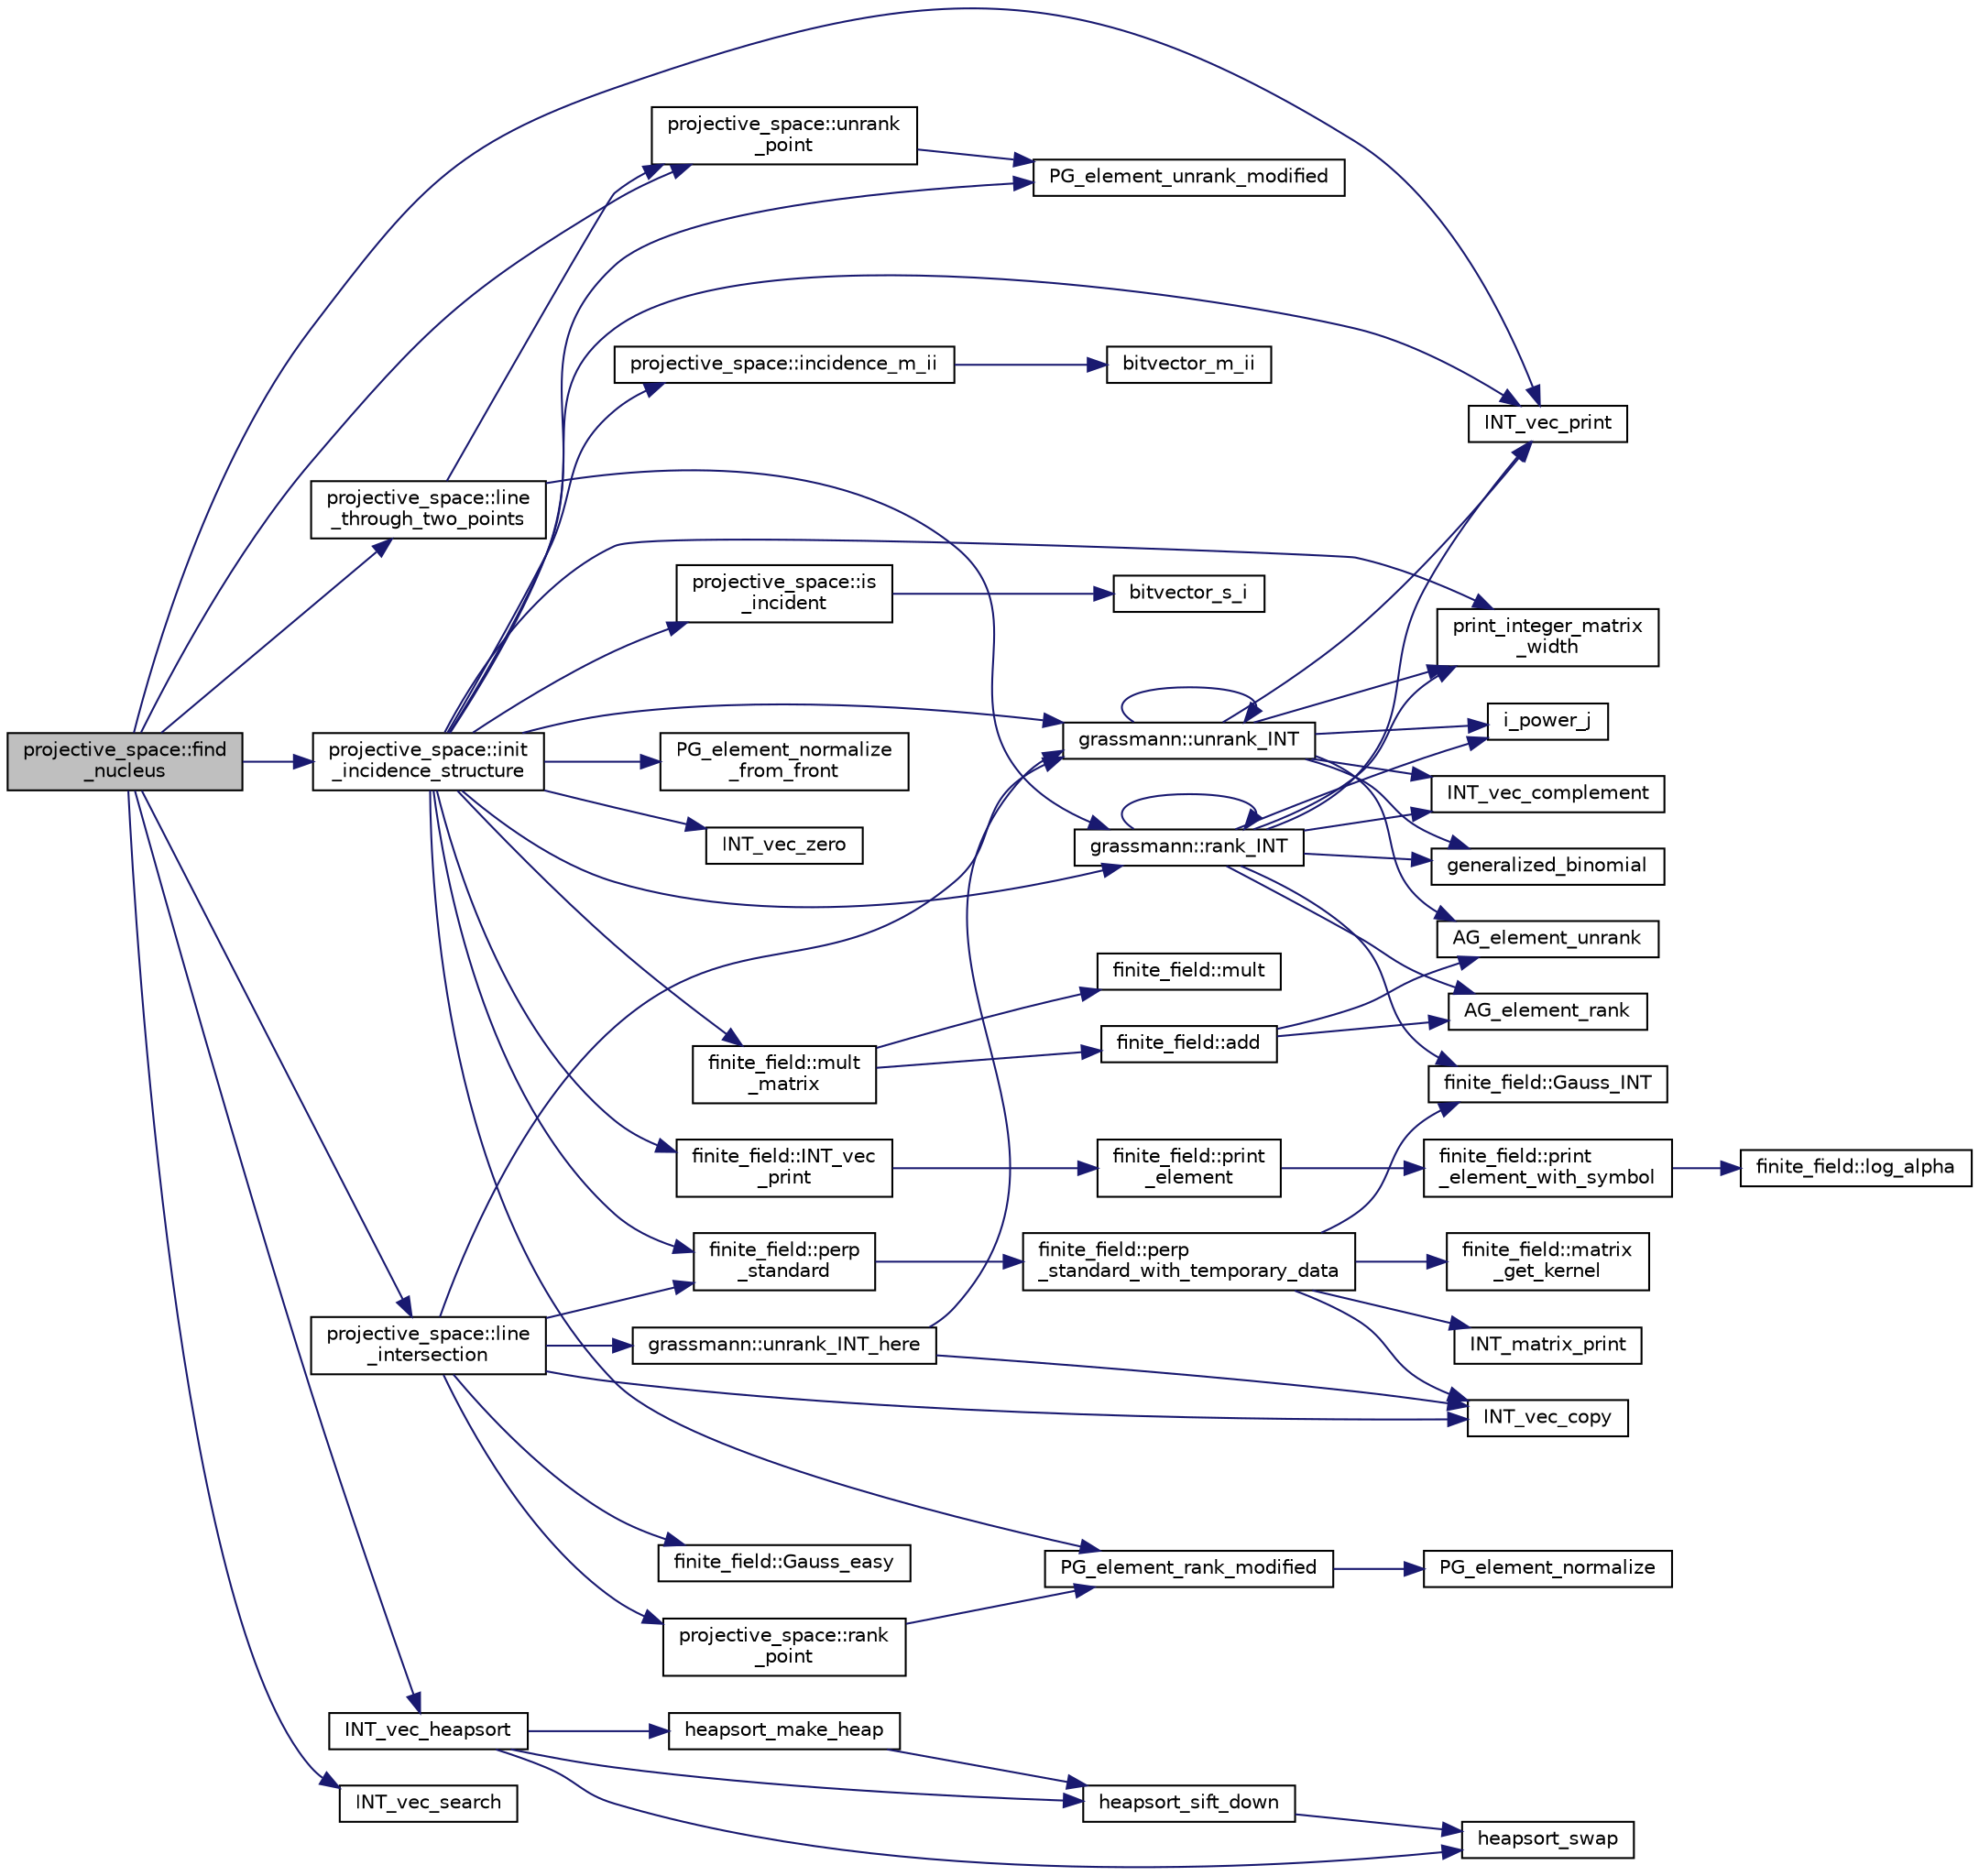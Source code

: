 digraph "projective_space::find_nucleus"
{
  edge [fontname="Helvetica",fontsize="10",labelfontname="Helvetica",labelfontsize="10"];
  node [fontname="Helvetica",fontsize="10",shape=record];
  rankdir="LR";
  Node1279 [label="projective_space::find\l_nucleus",height=0.2,width=0.4,color="black", fillcolor="grey75", style="filled", fontcolor="black"];
  Node1279 -> Node1280 [color="midnightblue",fontsize="10",style="solid",fontname="Helvetica"];
  Node1280 [label="projective_space::init\l_incidence_structure",height=0.2,width=0.4,color="black", fillcolor="white", style="filled",URL="$d2/d17/classprojective__space.html#a1e59490325e045cc52674a3706780aed"];
  Node1280 -> Node1281 [color="midnightblue",fontsize="10",style="solid",fontname="Helvetica"];
  Node1281 [label="INT_vec_zero",height=0.2,width=0.4,color="black", fillcolor="white", style="filled",URL="$df/dbf/sajeeb_8_c.html#aa8c9c7977203577026080f546fe4980f"];
  Node1280 -> Node1282 [color="midnightblue",fontsize="10",style="solid",fontname="Helvetica"];
  Node1282 [label="PG_element_unrank_modified",height=0.2,width=0.4,color="black", fillcolor="white", style="filled",URL="$d4/d67/geometry_8h.html#a83ae9b605d496f6a90345303f6efae64"];
  Node1280 -> Node1283 [color="midnightblue",fontsize="10",style="solid",fontname="Helvetica"];
  Node1283 [label="INT_vec_print",height=0.2,width=0.4,color="black", fillcolor="white", style="filled",URL="$df/dbf/sajeeb_8_c.html#a79a5901af0b47dd0d694109543c027fe"];
  Node1280 -> Node1284 [color="midnightblue",fontsize="10",style="solid",fontname="Helvetica"];
  Node1284 [label="finite_field::INT_vec\l_print",height=0.2,width=0.4,color="black", fillcolor="white", style="filled",URL="$df/d5a/classfinite__field.html#a9c33a61dedc197e37b014b6f8dc07f06"];
  Node1284 -> Node1285 [color="midnightblue",fontsize="10",style="solid",fontname="Helvetica"];
  Node1285 [label="finite_field::print\l_element",height=0.2,width=0.4,color="black", fillcolor="white", style="filled",URL="$df/d5a/classfinite__field.html#ab7d1f59c043d7696b8b47c92d0fedad5"];
  Node1285 -> Node1286 [color="midnightblue",fontsize="10",style="solid",fontname="Helvetica"];
  Node1286 [label="finite_field::print\l_element_with_symbol",height=0.2,width=0.4,color="black", fillcolor="white", style="filled",URL="$df/d5a/classfinite__field.html#aa0180c961aa4a0a8934cb4dc82e38a4d"];
  Node1286 -> Node1287 [color="midnightblue",fontsize="10",style="solid",fontname="Helvetica"];
  Node1287 [label="finite_field::log_alpha",height=0.2,width=0.4,color="black", fillcolor="white", style="filled",URL="$df/d5a/classfinite__field.html#a446a83ae0d281ddf44215626f0097305"];
  Node1280 -> Node1288 [color="midnightblue",fontsize="10",style="solid",fontname="Helvetica"];
  Node1288 [label="PG_element_normalize\l_from_front",height=0.2,width=0.4,color="black", fillcolor="white", style="filled",URL="$d4/d67/geometry_8h.html#af675caf5f9975573455c8d93cb56bf95"];
  Node1280 -> Node1289 [color="midnightblue",fontsize="10",style="solid",fontname="Helvetica"];
  Node1289 [label="grassmann::unrank_INT",height=0.2,width=0.4,color="black", fillcolor="white", style="filled",URL="$df/d02/classgrassmann.html#a32079405b95a6da2ba1420567d762d64"];
  Node1289 -> Node1290 [color="midnightblue",fontsize="10",style="solid",fontname="Helvetica"];
  Node1290 [label="generalized_binomial",height=0.2,width=0.4,color="black", fillcolor="white", style="filled",URL="$d2/d7c/combinatorics_8_c.html#a24762dc22e45175d18ec1ec1d2556ae8"];
  Node1289 -> Node1291 [color="midnightblue",fontsize="10",style="solid",fontname="Helvetica"];
  Node1291 [label="i_power_j",height=0.2,width=0.4,color="black", fillcolor="white", style="filled",URL="$de/dc5/algebra__and__number__theory_8h.html#a39b321523e8957d701618bb5cac542b5"];
  Node1289 -> Node1292 [color="midnightblue",fontsize="10",style="solid",fontname="Helvetica"];
  Node1292 [label="AG_element_unrank",height=0.2,width=0.4,color="black", fillcolor="white", style="filled",URL="$d4/d67/geometry_8h.html#a4a33b86c87b2879b97cfa1327abe2885"];
  Node1289 -> Node1283 [color="midnightblue",fontsize="10",style="solid",fontname="Helvetica"];
  Node1289 -> Node1289 [color="midnightblue",fontsize="10",style="solid",fontname="Helvetica"];
  Node1289 -> Node1293 [color="midnightblue",fontsize="10",style="solid",fontname="Helvetica"];
  Node1293 [label="INT_vec_complement",height=0.2,width=0.4,color="black", fillcolor="white", style="filled",URL="$d5/db4/io__and__os_8h.html#a2a0a724647575fcd3090c763985eb81a"];
  Node1289 -> Node1294 [color="midnightblue",fontsize="10",style="solid",fontname="Helvetica"];
  Node1294 [label="print_integer_matrix\l_width",height=0.2,width=0.4,color="black", fillcolor="white", style="filled",URL="$d5/db4/io__and__os_8h.html#aa78f3e73fc2179251bd15adbcc31573f"];
  Node1280 -> Node1294 [color="midnightblue",fontsize="10",style="solid",fontname="Helvetica"];
  Node1280 -> Node1295 [color="midnightblue",fontsize="10",style="solid",fontname="Helvetica"];
  Node1295 [label="grassmann::rank_INT",height=0.2,width=0.4,color="black", fillcolor="white", style="filled",URL="$df/d02/classgrassmann.html#a1fa95ce7ecebd48b04c7a0dc75491184"];
  Node1295 -> Node1294 [color="midnightblue",fontsize="10",style="solid",fontname="Helvetica"];
  Node1295 -> Node1296 [color="midnightblue",fontsize="10",style="solid",fontname="Helvetica"];
  Node1296 [label="finite_field::Gauss_INT",height=0.2,width=0.4,color="black", fillcolor="white", style="filled",URL="$df/d5a/classfinite__field.html#adb676d2e80341b53751326e3a58beb11"];
  Node1295 -> Node1283 [color="midnightblue",fontsize="10",style="solid",fontname="Helvetica"];
  Node1295 -> Node1293 [color="midnightblue",fontsize="10",style="solid",fontname="Helvetica"];
  Node1295 -> Node1291 [color="midnightblue",fontsize="10",style="solid",fontname="Helvetica"];
  Node1295 -> Node1290 [color="midnightblue",fontsize="10",style="solid",fontname="Helvetica"];
  Node1295 -> Node1295 [color="midnightblue",fontsize="10",style="solid",fontname="Helvetica"];
  Node1295 -> Node1297 [color="midnightblue",fontsize="10",style="solid",fontname="Helvetica"];
  Node1297 [label="AG_element_rank",height=0.2,width=0.4,color="black", fillcolor="white", style="filled",URL="$d4/d67/geometry_8h.html#ab2ac908d07dd8038fd996e26bdc75c17"];
  Node1280 -> Node1298 [color="midnightblue",fontsize="10",style="solid",fontname="Helvetica"];
  Node1298 [label="finite_field::mult\l_matrix",height=0.2,width=0.4,color="black", fillcolor="white", style="filled",URL="$df/d5a/classfinite__field.html#a48517f15dfd7b21c37e0975855f1ada2"];
  Node1298 -> Node1299 [color="midnightblue",fontsize="10",style="solid",fontname="Helvetica"];
  Node1299 [label="finite_field::add",height=0.2,width=0.4,color="black", fillcolor="white", style="filled",URL="$df/d5a/classfinite__field.html#a8f12328a27500f3c7be0c849ebbc9d14"];
  Node1299 -> Node1292 [color="midnightblue",fontsize="10",style="solid",fontname="Helvetica"];
  Node1299 -> Node1297 [color="midnightblue",fontsize="10",style="solid",fontname="Helvetica"];
  Node1298 -> Node1300 [color="midnightblue",fontsize="10",style="solid",fontname="Helvetica"];
  Node1300 [label="finite_field::mult",height=0.2,width=0.4,color="black", fillcolor="white", style="filled",URL="$df/d5a/classfinite__field.html#a24fb5917aa6d4d656fd855b7f44a13b0"];
  Node1280 -> Node1301 [color="midnightblue",fontsize="10",style="solid",fontname="Helvetica"];
  Node1301 [label="PG_element_rank_modified",height=0.2,width=0.4,color="black", fillcolor="white", style="filled",URL="$d4/d67/geometry_8h.html#a9cd1a8bf5b88a038e33862f6c2c3dd36"];
  Node1301 -> Node1302 [color="midnightblue",fontsize="10",style="solid",fontname="Helvetica"];
  Node1302 [label="PG_element_normalize",height=0.2,width=0.4,color="black", fillcolor="white", style="filled",URL="$df/de4/projective_8_c.html#a5a4c3c1158bad6bab0d786c616bd0996"];
  Node1280 -> Node1303 [color="midnightblue",fontsize="10",style="solid",fontname="Helvetica"];
  Node1303 [label="projective_space::incidence_m_ii",height=0.2,width=0.4,color="black", fillcolor="white", style="filled",URL="$d2/d17/classprojective__space.html#adafef534cb822f51289101e7d465ede2"];
  Node1303 -> Node1304 [color="midnightblue",fontsize="10",style="solid",fontname="Helvetica"];
  Node1304 [label="bitvector_m_ii",height=0.2,width=0.4,color="black", fillcolor="white", style="filled",URL="$df/dbf/sajeeb_8_c.html#a31da55e2b26316d582cd322dc670b67b"];
  Node1280 -> Node1305 [color="midnightblue",fontsize="10",style="solid",fontname="Helvetica"];
  Node1305 [label="finite_field::perp\l_standard",height=0.2,width=0.4,color="black", fillcolor="white", style="filled",URL="$df/d5a/classfinite__field.html#a2f5bc92908aea624a8d9179d2a9ba057"];
  Node1305 -> Node1306 [color="midnightblue",fontsize="10",style="solid",fontname="Helvetica"];
  Node1306 [label="finite_field::perp\l_standard_with_temporary_data",height=0.2,width=0.4,color="black", fillcolor="white", style="filled",URL="$df/d5a/classfinite__field.html#aae3cca9b5f19ae969a9c5349d14f41c0"];
  Node1306 -> Node1307 [color="midnightblue",fontsize="10",style="solid",fontname="Helvetica"];
  Node1307 [label="INT_vec_copy",height=0.2,width=0.4,color="black", fillcolor="white", style="filled",URL="$df/dbf/sajeeb_8_c.html#ac2d875e27e009af6ec04d17254d11075"];
  Node1306 -> Node1308 [color="midnightblue",fontsize="10",style="solid",fontname="Helvetica"];
  Node1308 [label="INT_matrix_print",height=0.2,width=0.4,color="black", fillcolor="white", style="filled",URL="$d5/db4/io__and__os_8h.html#afd4180a24bef3a2b584668a4eaf607ff"];
  Node1306 -> Node1296 [color="midnightblue",fontsize="10",style="solid",fontname="Helvetica"];
  Node1306 -> Node1309 [color="midnightblue",fontsize="10",style="solid",fontname="Helvetica"];
  Node1309 [label="finite_field::matrix\l_get_kernel",height=0.2,width=0.4,color="black", fillcolor="white", style="filled",URL="$df/d5a/classfinite__field.html#ac45780a927cee936df13d04d30d2d248"];
  Node1280 -> Node1310 [color="midnightblue",fontsize="10",style="solid",fontname="Helvetica"];
  Node1310 [label="projective_space::is\l_incident",height=0.2,width=0.4,color="black", fillcolor="white", style="filled",URL="$d2/d17/classprojective__space.html#a225780a9f3d266bc425b3be0cf5bc0ff"];
  Node1310 -> Node1311 [color="midnightblue",fontsize="10",style="solid",fontname="Helvetica"];
  Node1311 [label="bitvector_s_i",height=0.2,width=0.4,color="black", fillcolor="white", style="filled",URL="$df/dbf/sajeeb_8_c.html#ac0135a3681a44df3fe7af1545676fbe2"];
  Node1279 -> Node1312 [color="midnightblue",fontsize="10",style="solid",fontname="Helvetica"];
  Node1312 [label="INT_vec_heapsort",height=0.2,width=0.4,color="black", fillcolor="white", style="filled",URL="$d5/de2/foundations_2data__structures_2data__structures_8h.html#a3590ad9987f801fbfc94634300182f39"];
  Node1312 -> Node1313 [color="midnightblue",fontsize="10",style="solid",fontname="Helvetica"];
  Node1313 [label="heapsort_make_heap",height=0.2,width=0.4,color="black", fillcolor="white", style="filled",URL="$d4/dd7/sorting_8_c.html#a42f24453d7d77eeb1338ebd1a13cfdbb"];
  Node1313 -> Node1314 [color="midnightblue",fontsize="10",style="solid",fontname="Helvetica"];
  Node1314 [label="heapsort_sift_down",height=0.2,width=0.4,color="black", fillcolor="white", style="filled",URL="$d4/dd7/sorting_8_c.html#a65cbb1a6a3f01f511673705437ddc18b"];
  Node1314 -> Node1315 [color="midnightblue",fontsize="10",style="solid",fontname="Helvetica"];
  Node1315 [label="heapsort_swap",height=0.2,width=0.4,color="black", fillcolor="white", style="filled",URL="$d4/dd7/sorting_8_c.html#a8f048362e6065297b19b6975bcbbfcc6"];
  Node1312 -> Node1315 [color="midnightblue",fontsize="10",style="solid",fontname="Helvetica"];
  Node1312 -> Node1314 [color="midnightblue",fontsize="10",style="solid",fontname="Helvetica"];
  Node1279 -> Node1316 [color="midnightblue",fontsize="10",style="solid",fontname="Helvetica"];
  Node1316 [label="projective_space::line\l_through_two_points",height=0.2,width=0.4,color="black", fillcolor="white", style="filled",URL="$d2/d17/classprojective__space.html#abbf3151422696b42f4c4b0b4090495d6"];
  Node1316 -> Node1317 [color="midnightblue",fontsize="10",style="solid",fontname="Helvetica"];
  Node1317 [label="projective_space::unrank\l_point",height=0.2,width=0.4,color="black", fillcolor="white", style="filled",URL="$d2/d17/classprojective__space.html#a3cb7917af4c5f1590b660d4bf907e0fa"];
  Node1317 -> Node1282 [color="midnightblue",fontsize="10",style="solid",fontname="Helvetica"];
  Node1316 -> Node1295 [color="midnightblue",fontsize="10",style="solid",fontname="Helvetica"];
  Node1279 -> Node1318 [color="midnightblue",fontsize="10",style="solid",fontname="Helvetica"];
  Node1318 [label="INT_vec_search",height=0.2,width=0.4,color="black", fillcolor="white", style="filled",URL="$d5/de2/foundations_2data__structures_2data__structures_8h.html#ad103ef2316a1f671bdb68fd9cd9ba945"];
  Node1279 -> Node1319 [color="midnightblue",fontsize="10",style="solid",fontname="Helvetica"];
  Node1319 [label="projective_space::line\l_intersection",height=0.2,width=0.4,color="black", fillcolor="white", style="filled",URL="$d2/d17/classprojective__space.html#addb4eb5baf4a1396e1b3f490bc5e7b9b"];
  Node1319 -> Node1289 [color="midnightblue",fontsize="10",style="solid",fontname="Helvetica"];
  Node1319 -> Node1305 [color="midnightblue",fontsize="10",style="solid",fontname="Helvetica"];
  Node1319 -> Node1320 [color="midnightblue",fontsize="10",style="solid",fontname="Helvetica"];
  Node1320 [label="projective_space::rank\l_point",height=0.2,width=0.4,color="black", fillcolor="white", style="filled",URL="$d2/d17/classprojective__space.html#ae99e357b4a0ada3d5dcd07e13e65326a"];
  Node1320 -> Node1301 [color="midnightblue",fontsize="10",style="solid",fontname="Helvetica"];
  Node1319 -> Node1321 [color="midnightblue",fontsize="10",style="solid",fontname="Helvetica"];
  Node1321 [label="grassmann::unrank_INT_here",height=0.2,width=0.4,color="black", fillcolor="white", style="filled",URL="$df/d02/classgrassmann.html#aa51bb30ed0feb7ad87d500b76e0b3cbe"];
  Node1321 -> Node1289 [color="midnightblue",fontsize="10",style="solid",fontname="Helvetica"];
  Node1321 -> Node1307 [color="midnightblue",fontsize="10",style="solid",fontname="Helvetica"];
  Node1319 -> Node1307 [color="midnightblue",fontsize="10",style="solid",fontname="Helvetica"];
  Node1319 -> Node1322 [color="midnightblue",fontsize="10",style="solid",fontname="Helvetica"];
  Node1322 [label="finite_field::Gauss_easy",height=0.2,width=0.4,color="black", fillcolor="white", style="filled",URL="$df/d5a/classfinite__field.html#a32761bf6c4a41f24b7193352127db8e7"];
  Node1279 -> Node1317 [color="midnightblue",fontsize="10",style="solid",fontname="Helvetica"];
  Node1279 -> Node1283 [color="midnightblue",fontsize="10",style="solid",fontname="Helvetica"];
}
